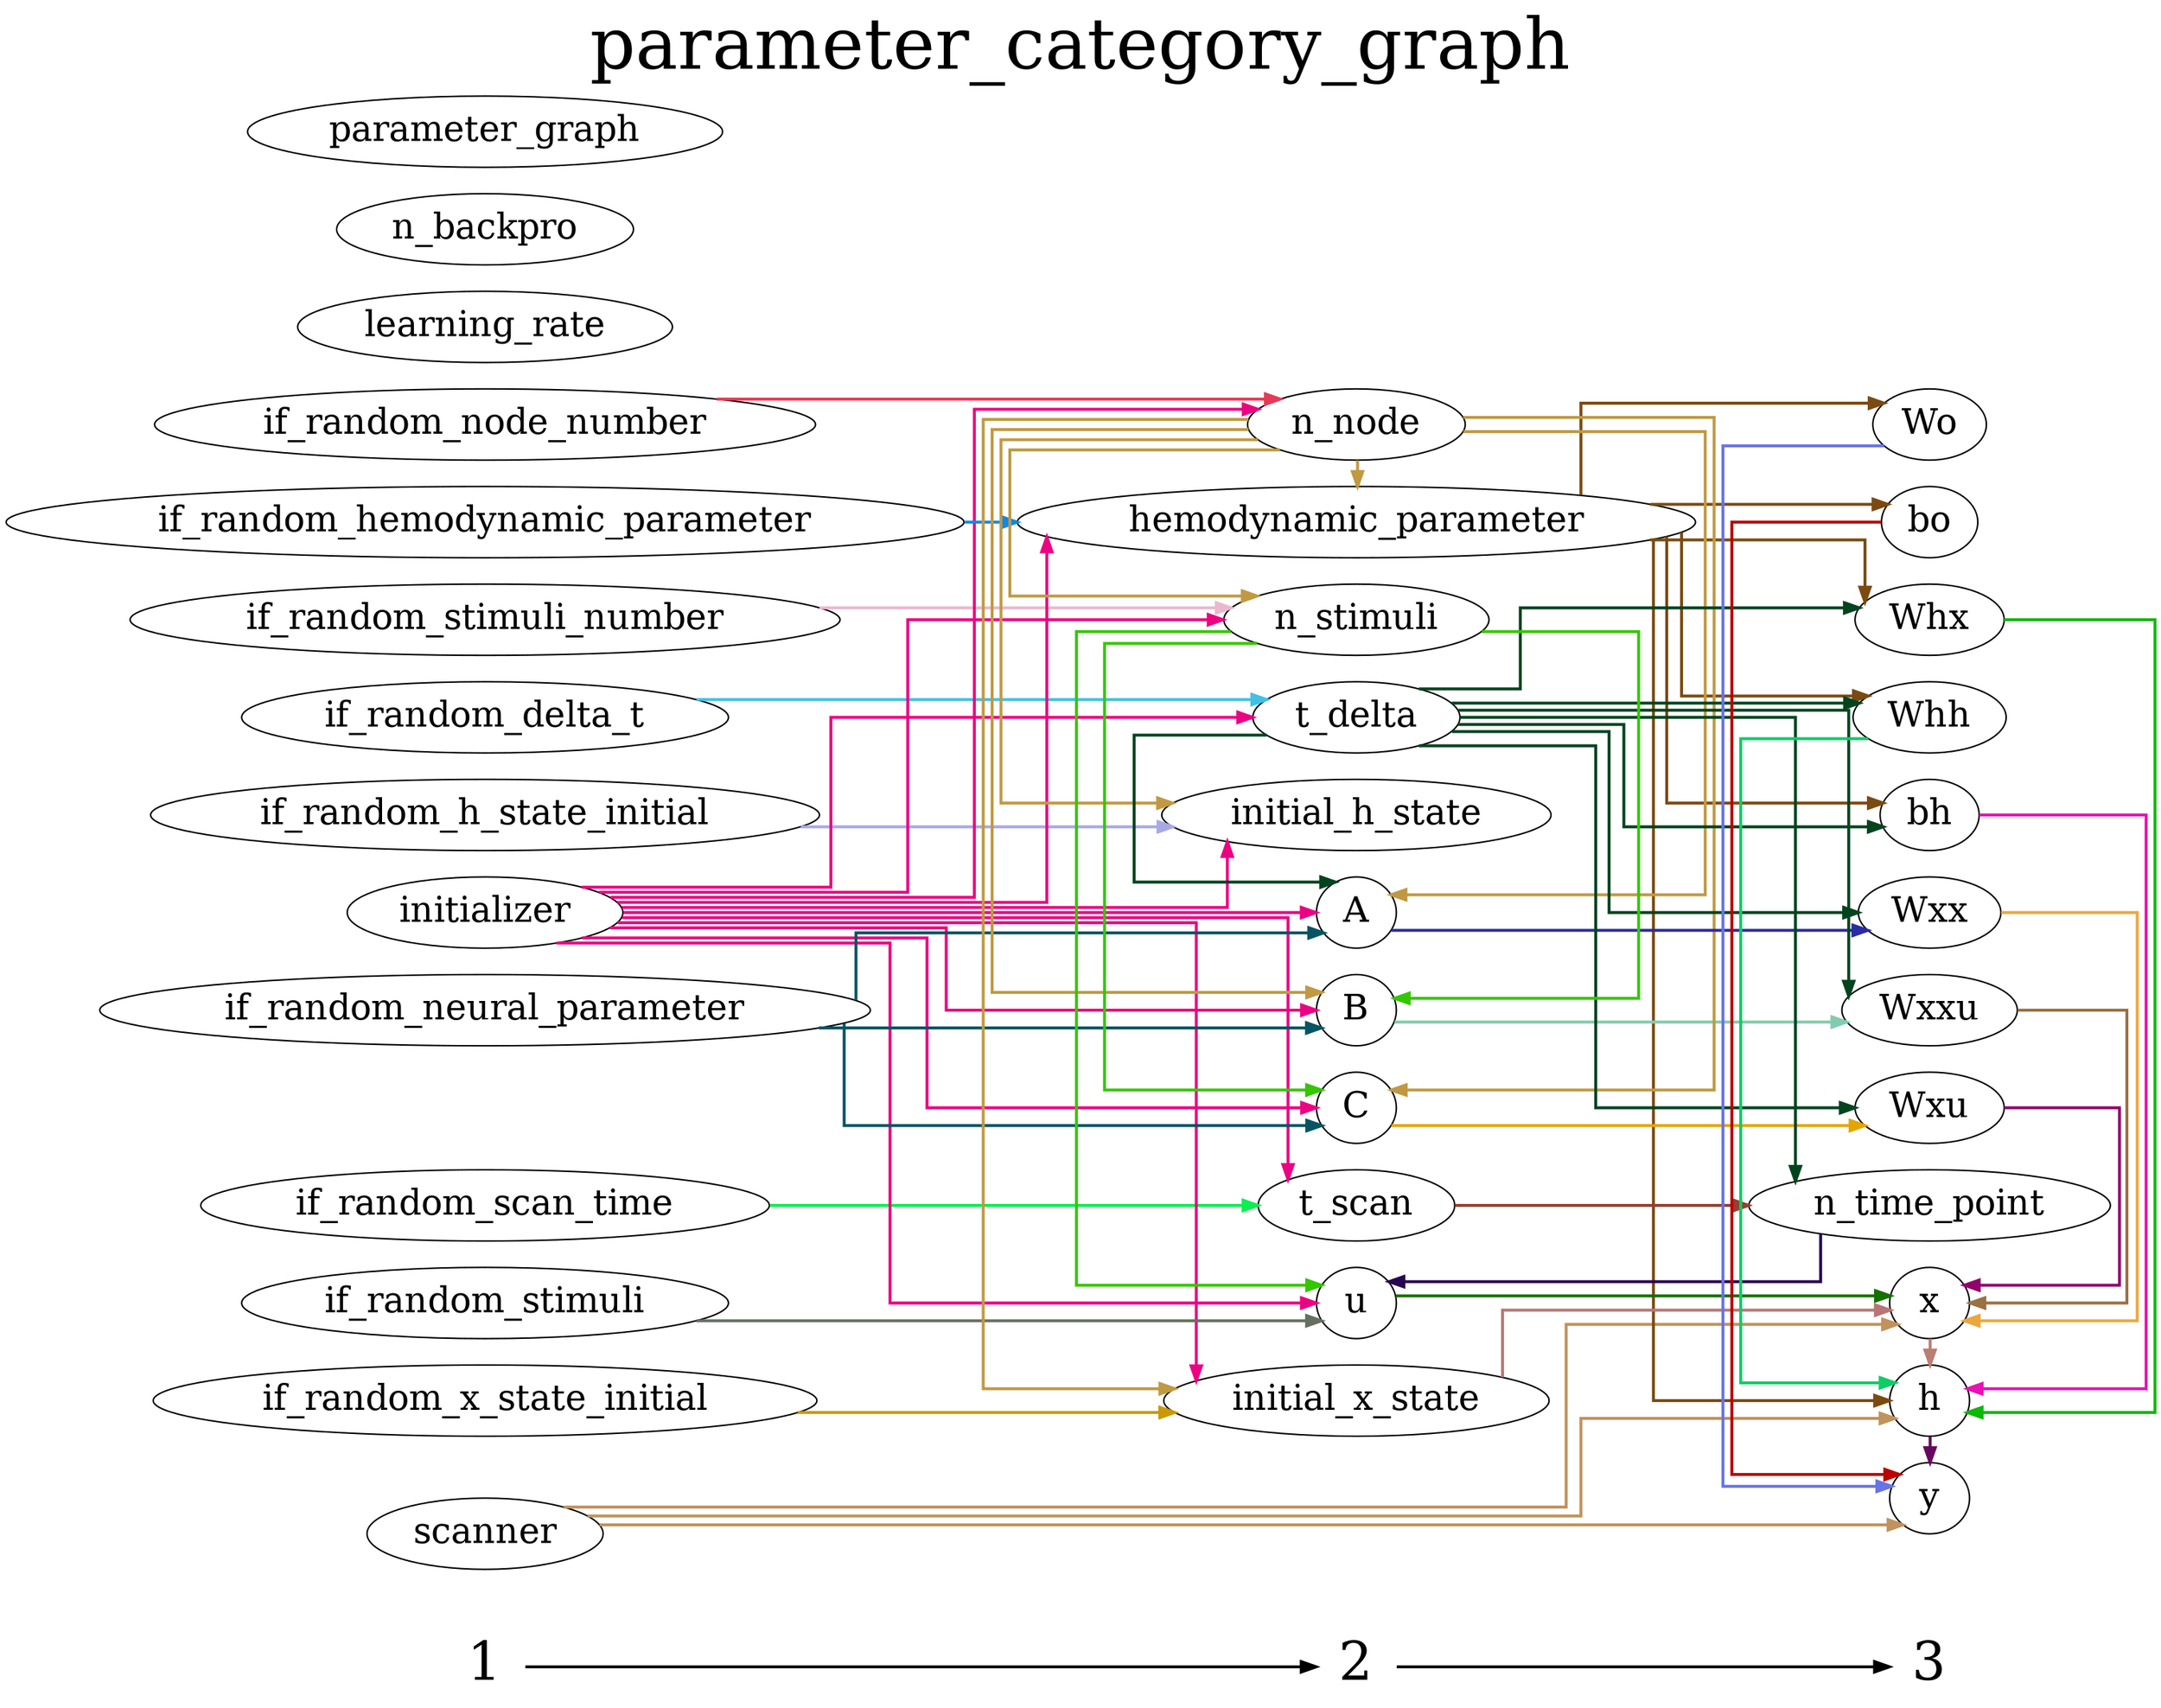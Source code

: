 digraph G {
          splines=ortho;
          fontsize = 48;
          rankdir = "LR";
          node[fontsize=24];
          edge[penwidth=2];
          {
          node [shape=plaintext fontsize=36];
          1 -> 
          2 -> 
          3
          }
          {rank = same;
          1;
          if_random_node_number;
          learning_rate;
          scanner;
          if_random_h_state_initial;
          if_random_delta_t;
          n_backpro;
          if_random_stimuli_number;
          parameter_graph;
          if_random_scan_time;
          initializer;
          if_random_neural_parameter;
          if_random_x_state_initial;
          if_random_stimuli;
          if_random_hemodynamic_parameter;
          }
          {rank = same;
          2;
          hemodynamic_parameter;
          B;
          initial_h_state;
          C;
          initial_x_state;
          n_node;
          t_scan;
          A;
          u;
          t_delta;
          n_stimuli;
          }
          {rank = same;
          3;
          Wxx;
          y;
          n_time_point;
          Whh;
          bh;
          Wo;
          Wxxu;
          Whx;
          Wxu;
          x;
          h;
          bo;
          }
          if_random_node_number -> n_node [color="#E73955"];
          learning_rate ;
          x -> h [color="#BB7E72"];
          scanner -> x [color="#C1925B"];
          scanner -> y [color="#C1925B"];
          scanner -> h [color="#C1925B"];
          B -> Wxxu [color="#83CBAE"];
          if_random_h_state_initial -> initial_h_state [color="#A8A9E4"];
          y ;
          initial_h_state ;
          Wxx -> x [color="#ECA73C"];
          hemodynamic_parameter -> Whh [color="#7B4A10"];
          hemodynamic_parameter -> Whx [color="#7B4A10"];
          hemodynamic_parameter -> h [color="#7B4A10"];
          hemodynamic_parameter -> bo [color="#7B4A10"];
          hemodynamic_parameter -> bh [color="#7B4A10"];
          hemodynamic_parameter -> Wo [color="#7B4A10"];
          Whh -> h [color="#0ECC66"];
          n_time_point -> u [color="#280551"];
          bo -> y [color="#BB0302"];
          bh -> h [color="#E811B4"];
          n_backpro ;
          Wo -> y [color="#6773E6"];
          if_random_stimuli_number -> n_stimuli [color="#EAB8CE"];
          initial_x_state -> x [color="#B77673"];
          n_node -> A [color="#C19942"];
          n_node -> hemodynamic_parameter [color="#C19942"];
          n_node -> B [color="#C19942"];
          n_node -> initial_h_state [color="#C19942"];
          n_node -> initial_x_state [color="#C19942"];
          n_node -> C [color="#C19942"];
          n_node -> n_stimuli [color="#C19942"];
          t_scan -> n_time_point [color="#954032"];
          if_random_delta_t -> t_delta [color="#3EC1E3"];
          Wxxu -> x [color="#9A7142"];
          if_random_scan_time -> t_scan [color="#0CEE51"];
          A -> Wxx [color="#282BA3"];
          u -> x [color="#127100"];
          initializer -> A [color="#EC0382"];
          initializer -> hemodynamic_parameter [color="#EC0382"];
          initializer -> B [color="#EC0382"];
          initializer -> initial_h_state [color="#EC0382"];
          initializer -> initial_x_state [color="#EC0382"];
          initializer -> n_node [color="#EC0382"];
          initializer -> t_scan [color="#EC0382"];
          initializer -> u [color="#EC0382"];
          initializer -> C [color="#EC0382"];
          initializer -> t_delta [color="#EC0382"];
          initializer -> n_stimuli [color="#EC0382"];
          if_random_neural_parameter -> A [color="#065464"];
          if_random_neural_parameter -> B [color="#065464"];
          if_random_neural_parameter -> C [color="#065464"];
          Whx -> h [color="#0CB805"];
          Wxu -> x [color="#91036B"];
          parameter_graph ;
          if_random_x_state_initial -> initial_x_state [color="#C99A06"];
          if_random_stimuli -> u [color="#657060"];
          if_random_hemodynamic_parameter -> hemodynamic_parameter [color="#0E88E9"];
          h -> y [color="#680662"];
          C -> Wxu [color="#E4A504"];
          t_delta -> n_time_point [color="#03441E"];
          t_delta -> Whh [color="#03441E"];
          t_delta -> A [color="#03441E"];
          t_delta -> Whx [color="#03441E"];
          t_delta -> Wxx [color="#03441E"];
          t_delta -> Wxxu [color="#03441E"];
          t_delta -> bh [color="#03441E"];
          t_delta -> Wxu [color="#03441E"];
          n_stimuli -> B [color="#34C700"];
          n_stimuli -> u [color="#34C700"];
          n_stimuli -> C [color="#34C700"];
          labelloc = "t";
          label = "parameter_category_graph";
}